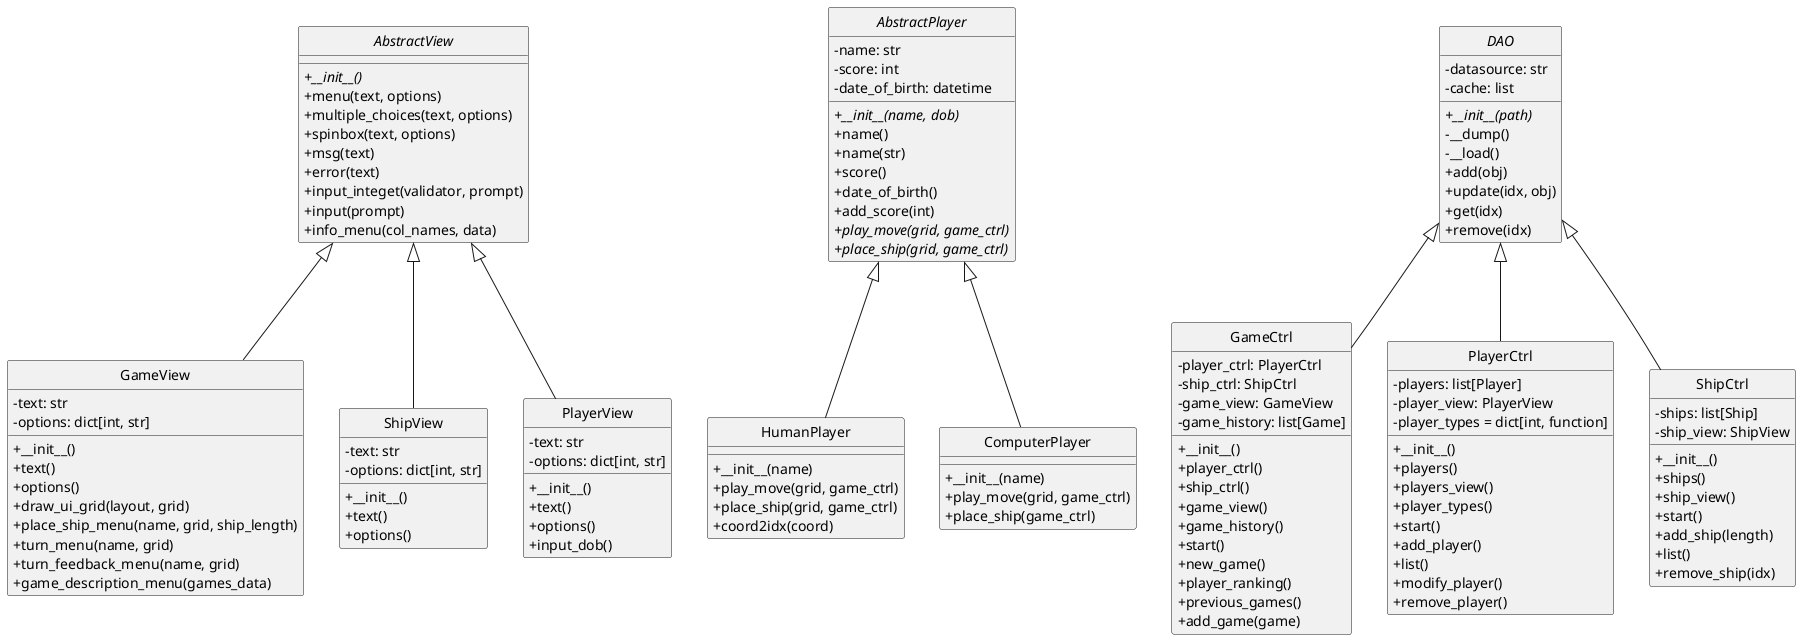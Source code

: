@startuml battleship_class_diagram

skinparam classAttributeIconSize 0
'left to right direction
hide circle

abstract class AbstractView {
    + __init__() {abstract}
    + menu(text, options) 
    + multiple_choices(text, options)
    + spinbox(text, options)
    + msg(text)
    + error(text)
    + input_integet(validator, prompt)
    + input(prompt)
    + info_menu(col_names, data)
}

class GameView {
    - text: str
    - options: dict[int, str]
    + __init__()
    + text()
    + options()
    + draw_ui_grid(layout, grid)
    + place_ship_menu(name, grid, ship_length)
    + turn_menu(name, grid)
    + turn_feedback_menu(name, grid)
    + game_description_menu(games_data)
}

class ShipView {
    - text: str
    - options: dict[int, str]
    + __init__()
    + text()
    + options()
}

class PlayerView {
    - text: str
    - options: dict[int, str]
    + __init__()
    + text()
    + options()
    + input_dob()
}

abstract class AbstractPlayer {
    - name: str
    - score: int
    - date_of_birth: datetime
    + __init__(name, dob) {abstract}
    + name()
    + name(str)
    + score()
    + date_of_birth()
    + add_score(int)
    + play_move(grid, game_ctrl) {abstract}
    + place_ship(grid, game_ctrl) {abstract}
}

class HumanPlayer {
    + __init__(name)
    + play_move(grid, game_ctrl)
    + place_ship(grid, game_ctrl)
    + coord2idx(coord)
}

class ComputerPlayer {
    + __init__(name)
    + play_move(grid, game_ctrl)
    + place_ship(game_ctrl)
}

abstract class DAO {
    - datasource: str
    - cache: list
    + __init__(path) {abstract}
    - __dump()
    - __load()
    + add(obj)
    + update(idx, obj)
    + get(idx)
    + remove(idx)
}

class GameCtrl {
    - player_ctrl: PlayerCtrl
    - ship_ctrl: ShipCtrl
    - game_view: GameView
    - game_history: list[Game]
    + __init__()
    + player_ctrl()
    + ship_ctrl()
    + game_view()
    + game_history()
    + start()
    + new_game()
    + player_ranking()
    + previous_games()
    + add_game(game)
}

class PlayerCtrl {
    - players: list[Player]
    - player_view: PlayerView
    - player_types = dict[int, function]
    + __init__()
    + players()
    + players_view()
    + player_types()
    + start()
    + add_player()
    + list()
    + modify_player()
    + remove_player()
}

class ShipCtrl{
    - ships: list[Ship]
    - ship_view: ShipView
    + __init__()
    + ships()
    + ship_view()
    + start()
    + add_ship(length)
    + list()
    + remove_ship(idx)
}
AbstractPlayer <|-- HumanPlayer
AbstractPlayer <|-- ComputerPlayer

AbstractView <|-- ShipView
AbstractView <|-- GameView
AbstractView <|-- PlayerView

DAO <|-- GameCtrl
DAO <|-- PlayerCtrl
DAO <|-- ShipCtrl

@enduml